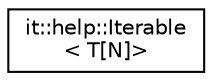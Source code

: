 digraph "Graphical Class Hierarchy"
{
  edge [fontname="Helvetica",fontsize="10",labelfontname="Helvetica",labelfontsize="10"];
  node [fontname="Helvetica",fontsize="10",shape=record];
  rankdir="LR";
  Node1 [label="it::help::Iterable\l\< T[N]\>",height=0.2,width=0.4,color="black", fillcolor="white", style="filled",URL="$structit_1_1help_1_1Iterable_3_01T[N]_4.html"];
}
